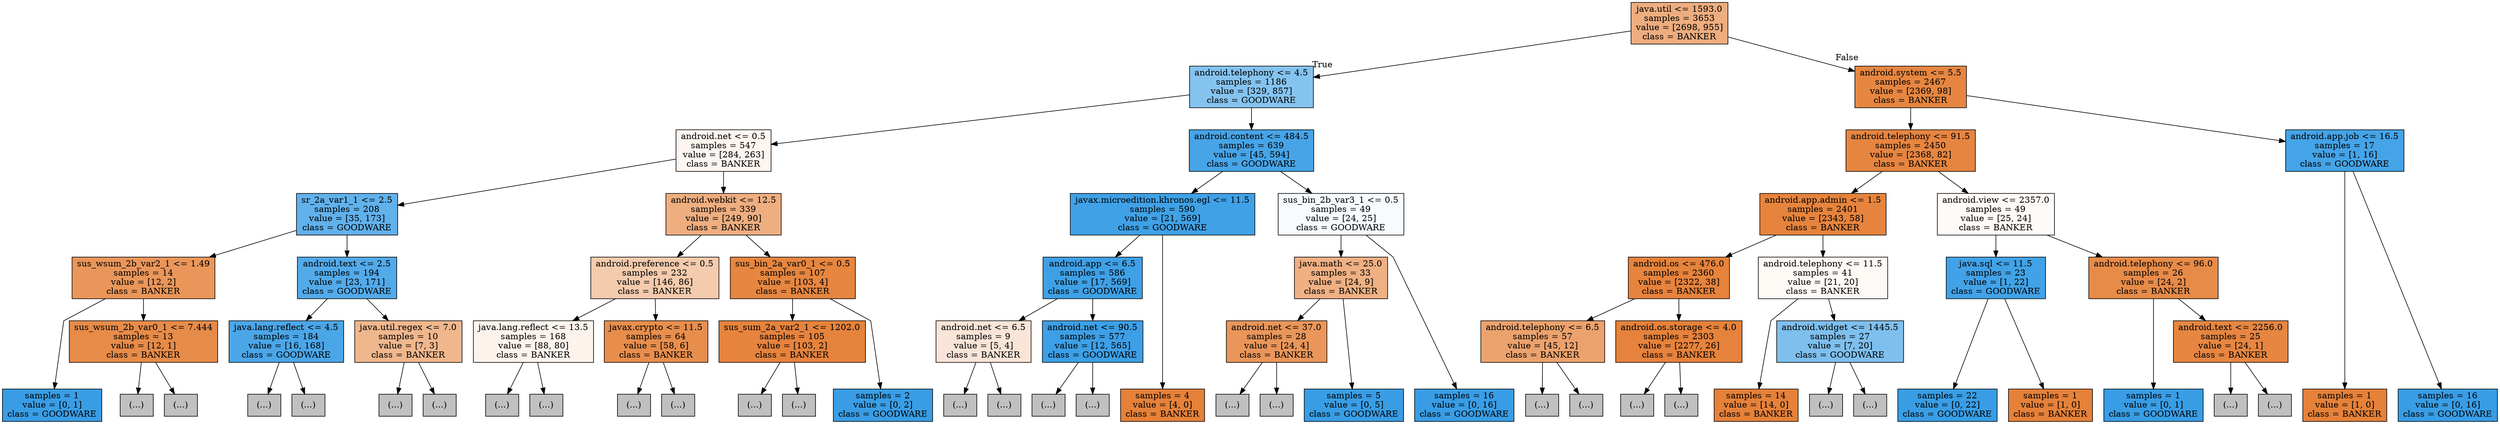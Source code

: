 digraph Tree {
node [shape=box, style="filled", color="black"] ;
graph [ranksep=equally, splines=polyline] ;
0 [label="java.util <= 1593.0\nsamples = 3653\nvalue = [2698, 955]\nclass = BANKER", fillcolor="#e58139a5"] ;
1 [label="android.telephony <= 4.5\nsamples = 1186\nvalue = [329, 857]\nclass = GOODWARE", fillcolor="#399de59d"] ;
0 -> 1 [labeldistance=2.5, labelangle=45, headlabel="True"] ;
2 [label="android.net <= 0.5\nsamples = 547\nvalue = [284, 263]\nclass = BANKER", fillcolor="#e5813913"] ;
1 -> 2 ;
3 [label="sr_2a_var1_1 <= 2.5\nsamples = 208\nvalue = [35, 173]\nclass = GOODWARE", fillcolor="#399de5cb"] ;
2 -> 3 ;
4 [label="sus_wsum_2b_var2_1 <= 1.49\nsamples = 14\nvalue = [12, 2]\nclass = BANKER", fillcolor="#e58139d4"] ;
3 -> 4 ;
5 [label="samples = 1\nvalue = [0, 1]\nclass = GOODWARE", fillcolor="#399de5ff"] ;
4 -> 5 ;
6 [label="sus_wsum_2b_var0_1 <= 7.444\nsamples = 13\nvalue = [12, 1]\nclass = BANKER", fillcolor="#e58139ea"] ;
4 -> 6 ;
7 [label="(...)", fillcolor="#C0C0C0"] ;
6 -> 7 ;
8 [label="(...)", fillcolor="#C0C0C0"] ;
6 -> 8 ;
11 [label="android.text <= 2.5\nsamples = 194\nvalue = [23, 171]\nclass = GOODWARE", fillcolor="#399de5dd"] ;
3 -> 11 ;
12 [label="java.lang.reflect <= 4.5\nsamples = 184\nvalue = [16, 168]\nclass = GOODWARE", fillcolor="#399de5e7"] ;
11 -> 12 ;
13 [label="(...)", fillcolor="#C0C0C0"] ;
12 -> 13 ;
20 [label="(...)", fillcolor="#C0C0C0"] ;
12 -> 20 ;
27 [label="java.util.regex <= 7.0\nsamples = 10\nvalue = [7, 3]\nclass = BANKER", fillcolor="#e5813992"] ;
11 -> 27 ;
28 [label="(...)", fillcolor="#C0C0C0"] ;
27 -> 28 ;
29 [label="(...)", fillcolor="#C0C0C0"] ;
27 -> 29 ;
30 [label="android.webkit <= 12.5\nsamples = 339\nvalue = [249, 90]\nclass = BANKER", fillcolor="#e58139a3"] ;
2 -> 30 ;
31 [label="android.preference <= 0.5\nsamples = 232\nvalue = [146, 86]\nclass = BANKER", fillcolor="#e5813969"] ;
30 -> 31 ;
32 [label="java.lang.reflect <= 13.5\nsamples = 168\nvalue = [88, 80]\nclass = BANKER", fillcolor="#e5813917"] ;
31 -> 32 ;
33 [label="(...)", fillcolor="#C0C0C0"] ;
32 -> 33 ;
50 [label="(...)", fillcolor="#C0C0C0"] ;
32 -> 50 ;
75 [label="javax.crypto <= 11.5\nsamples = 64\nvalue = [58, 6]\nclass = BANKER", fillcolor="#e58139e5"] ;
31 -> 75 ;
76 [label="(...)", fillcolor="#C0C0C0"] ;
75 -> 76 ;
81 [label="(...)", fillcolor="#C0C0C0"] ;
75 -> 81 ;
84 [label="sus_bin_2a_var0_1 <= 0.5\nsamples = 107\nvalue = [103, 4]\nclass = BANKER", fillcolor="#e58139f5"] ;
30 -> 84 ;
85 [label="sus_sum_2a_var2_1 <= 1202.0\nsamples = 105\nvalue = [103, 2]\nclass = BANKER", fillcolor="#e58139fa"] ;
84 -> 85 ;
86 [label="(...)", fillcolor="#C0C0C0"] ;
85 -> 86 ;
89 [label="(...)", fillcolor="#C0C0C0"] ;
85 -> 89 ;
94 [label="samples = 2\nvalue = [0, 2]\nclass = GOODWARE", fillcolor="#399de5ff"] ;
84 -> 94 ;
95 [label="android.content <= 484.5\nsamples = 639\nvalue = [45, 594]\nclass = GOODWARE", fillcolor="#399de5ec"] ;
1 -> 95 ;
96 [label="javax.microedition.khronos.egl <= 11.5\nsamples = 590\nvalue = [21, 569]\nclass = GOODWARE", fillcolor="#399de5f6"] ;
95 -> 96 ;
97 [label="android.app <= 6.5\nsamples = 586\nvalue = [17, 569]\nclass = GOODWARE", fillcolor="#399de5f7"] ;
96 -> 97 ;
98 [label="android.net <= 6.5\nsamples = 9\nvalue = [5, 4]\nclass = BANKER", fillcolor="#e5813933"] ;
97 -> 98 ;
99 [label="(...)", fillcolor="#C0C0C0"] ;
98 -> 99 ;
100 [label="(...)", fillcolor="#C0C0C0"] ;
98 -> 100 ;
101 [label="android.net <= 90.5\nsamples = 577\nvalue = [12, 565]\nclass = GOODWARE", fillcolor="#399de5fa"] ;
97 -> 101 ;
102 [label="(...)", fillcolor="#C0C0C0"] ;
101 -> 102 ;
123 [label="(...)", fillcolor="#C0C0C0"] ;
101 -> 123 ;
124 [label="samples = 4\nvalue = [4, 0]\nclass = BANKER", fillcolor="#e58139ff"] ;
96 -> 124 ;
125 [label="sus_bin_2b_var3_1 <= 0.5\nsamples = 49\nvalue = [24, 25]\nclass = GOODWARE", fillcolor="#399de50a"] ;
95 -> 125 ;
126 [label="java.math <= 25.0\nsamples = 33\nvalue = [24, 9]\nclass = BANKER", fillcolor="#e581399f"] ;
125 -> 126 ;
127 [label="android.net <= 37.0\nsamples = 28\nvalue = [24, 4]\nclass = BANKER", fillcolor="#e58139d4"] ;
126 -> 127 ;
128 [label="(...)", fillcolor="#C0C0C0"] ;
127 -> 128 ;
131 [label="(...)", fillcolor="#C0C0C0"] ;
127 -> 131 ;
132 [label="samples = 5\nvalue = [0, 5]\nclass = GOODWARE", fillcolor="#399de5ff"] ;
126 -> 132 ;
133 [label="samples = 16\nvalue = [0, 16]\nclass = GOODWARE", fillcolor="#399de5ff"] ;
125 -> 133 ;
134 [label="android.system <= 5.5\nsamples = 2467\nvalue = [2369, 98]\nclass = BANKER", fillcolor="#e58139f4"] ;
0 -> 134 [labeldistance=2.5, labelangle=-45, headlabel="False"] ;
135 [label="android.telephony <= 91.5\nsamples = 2450\nvalue = [2368, 82]\nclass = BANKER", fillcolor="#e58139f6"] ;
134 -> 135 ;
136 [label="android.app.admin <= 1.5\nsamples = 2401\nvalue = [2343, 58]\nclass = BANKER", fillcolor="#e58139f9"] ;
135 -> 136 ;
137 [label="android.os <= 476.0\nsamples = 2360\nvalue = [2322, 38]\nclass = BANKER", fillcolor="#e58139fb"] ;
136 -> 137 ;
138 [label="android.telephony <= 6.5\nsamples = 57\nvalue = [45, 12]\nclass = BANKER", fillcolor="#e58139bb"] ;
137 -> 138 ;
139 [label="(...)", fillcolor="#C0C0C0"] ;
138 -> 139 ;
142 [label="(...)", fillcolor="#C0C0C0"] ;
138 -> 142 ;
147 [label="android.os.storage <= 4.0\nsamples = 2303\nvalue = [2277, 26]\nclass = BANKER", fillcolor="#e58139fc"] ;
137 -> 147 ;
148 [label="(...)", fillcolor="#C0C0C0"] ;
147 -> 148 ;
223 [label="(...)", fillcolor="#C0C0C0"] ;
147 -> 223 ;
224 [label="android.telephony <= 11.5\nsamples = 41\nvalue = [21, 20]\nclass = BANKER", fillcolor="#e581390c"] ;
136 -> 224 ;
225 [label="samples = 14\nvalue = [14, 0]\nclass = BANKER", fillcolor="#e58139ff"] ;
224 -> 225 ;
226 [label="android.widget <= 1445.5\nsamples = 27\nvalue = [7, 20]\nclass = GOODWARE", fillcolor="#399de5a6"] ;
224 -> 226 ;
227 [label="(...)", fillcolor="#C0C0C0"] ;
226 -> 227 ;
228 [label="(...)", fillcolor="#C0C0C0"] ;
226 -> 228 ;
231 [label="android.view <= 2357.0\nsamples = 49\nvalue = [25, 24]\nclass = BANKER", fillcolor="#e581390a"] ;
135 -> 231 ;
232 [label="java.sql <= 11.5\nsamples = 23\nvalue = [1, 22]\nclass = GOODWARE", fillcolor="#399de5f3"] ;
231 -> 232 ;
233 [label="samples = 22\nvalue = [0, 22]\nclass = GOODWARE", fillcolor="#399de5ff"] ;
232 -> 233 ;
234 [label="samples = 1\nvalue = [1, 0]\nclass = BANKER", fillcolor="#e58139ff"] ;
232 -> 234 ;
235 [label="android.telephony <= 96.0\nsamples = 26\nvalue = [24, 2]\nclass = BANKER", fillcolor="#e58139ea"] ;
231 -> 235 ;
236 [label="samples = 1\nvalue = [0, 1]\nclass = GOODWARE", fillcolor="#399de5ff"] ;
235 -> 236 ;
237 [label="android.text <= 2256.0\nsamples = 25\nvalue = [24, 1]\nclass = BANKER", fillcolor="#e58139f4"] ;
235 -> 237 ;
238 [label="(...)", fillcolor="#C0C0C0"] ;
237 -> 238 ;
239 [label="(...)", fillcolor="#C0C0C0"] ;
237 -> 239 ;
240 [label="android.app.job <= 16.5\nsamples = 17\nvalue = [1, 16]\nclass = GOODWARE", fillcolor="#399de5ef"] ;
134 -> 240 ;
241 [label="samples = 1\nvalue = [1, 0]\nclass = BANKER", fillcolor="#e58139ff"] ;
240 -> 241 ;
242 [label="samples = 16\nvalue = [0, 16]\nclass = GOODWARE", fillcolor="#399de5ff"] ;
240 -> 242 ;
{rank=same ; 0} ;
{rank=same ; 1; 134} ;
{rank=same ; 2; 95; 135; 240} ;
{rank=same ; 3; 30; 96; 125; 136; 231} ;
{rank=same ; 4; 11; 31; 84; 97; 126; 137; 224; 232; 235} ;
{rank=same ; 6; 12; 27; 32; 75; 85; 98; 101; 127; 138; 147; 226; 237} ;
{rank=same ; 5; 7; 8; 13; 20; 28; 29; 33; 50; 76; 81; 86; 89; 94; 99; 100; 102; 123; 124; 128; 131; 132; 133; 139; 142; 148; 223; 225; 227; 228; 233; 234; 236; 238; 239; 241; 242} ;
}